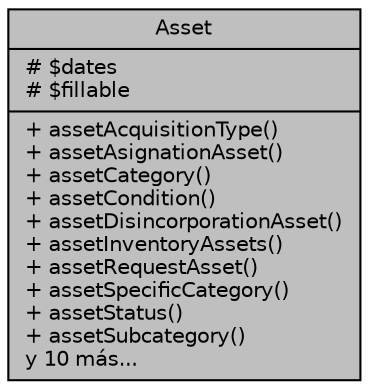 digraph "Asset"
{
 // LATEX_PDF_SIZE
  bgcolor="transparent";
  edge [fontname="Helvetica",fontsize="10",labelfontname="Helvetica",labelfontsize="10"];
  node [fontname="Helvetica",fontsize="10",shape=record];
  Node1 [label="{Asset\n|# $dates\l# $fillable\l|+ assetAcquisitionType()\l+ assetAsignationAsset()\l+ assetCategory()\l+ assetCondition()\l+ assetDisincorporationAsset()\l+ assetInventoryAssets()\l+ assetRequestAsset()\l+ assetSpecificCategory()\l+ assetStatus()\l+ assetSubcategory()\ly 10 más...\l}",height=0.2,width=0.4,color="black", fillcolor="grey75", style="filled", fontcolor="black",tooltip="Datos de los bienes institucionales."];
}

